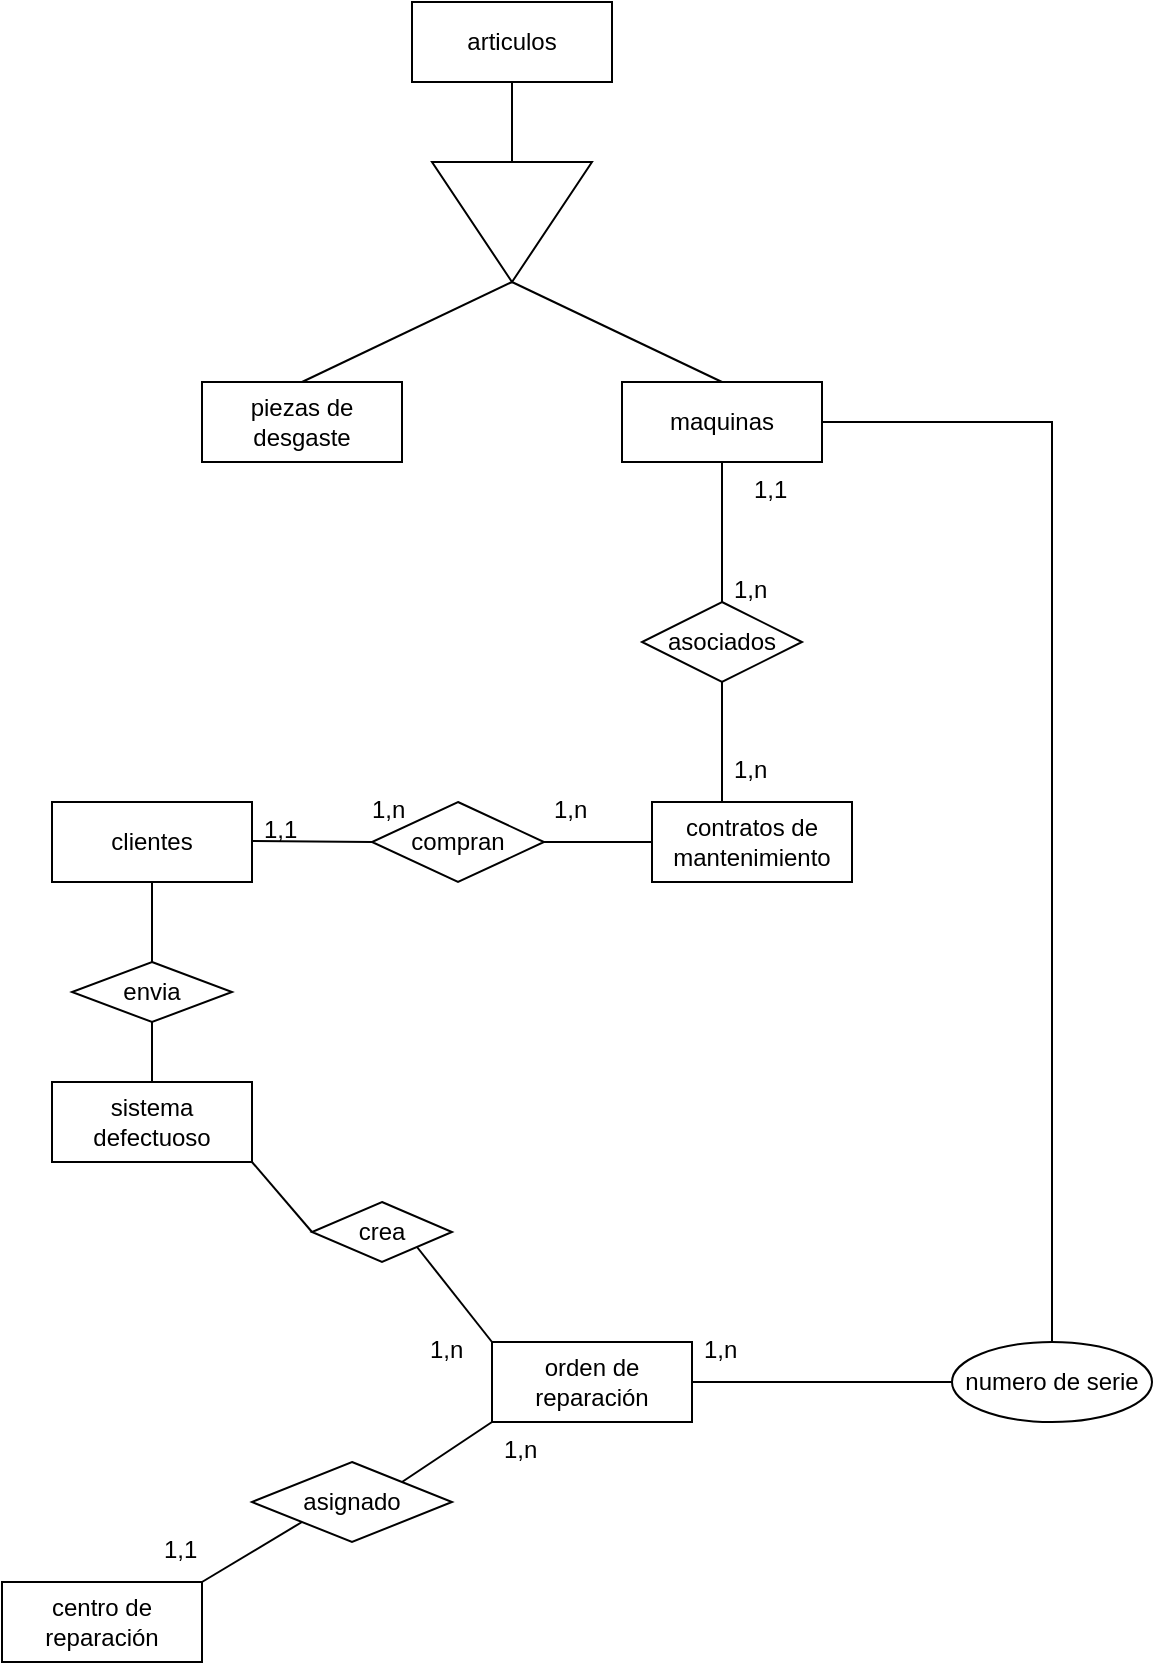 <mxfile version="22.0.3" type="device">
  <diagram name="Página-1" id="gSLJwfsBdRyJ_WMyY5uk">
    <mxGraphModel dx="1674" dy="836" grid="1" gridSize="10" guides="1" tooltips="1" connect="1" arrows="1" fold="1" page="1" pageScale="1" pageWidth="827" pageHeight="1169" math="0" shadow="0">
      <root>
        <mxCell id="0" />
        <mxCell id="1" parent="0" />
        <mxCell id="tNHOyRQGqFNAR__83JqP-2" value="articulos" style="whiteSpace=wrap;html=1;align=center;" parent="1" vertex="1">
          <mxGeometry x="400" y="120" width="100" height="40" as="geometry" />
        </mxCell>
        <mxCell id="tNHOyRQGqFNAR__83JqP-4" value="" style="endArrow=none;html=1;rounded=0;exitX=0.5;exitY=0;exitDx=0;exitDy=0;" parent="1" target="tNHOyRQGqFNAR__83JqP-2" edge="1">
          <mxGeometry relative="1" as="geometry">
            <mxPoint x="450" y="210" as="sourcePoint" />
            <mxPoint x="570" y="430" as="targetPoint" />
          </mxGeometry>
        </mxCell>
        <mxCell id="tNHOyRQGqFNAR__83JqP-5" value="piezas de desgaste" style="whiteSpace=wrap;html=1;align=center;" parent="1" vertex="1">
          <mxGeometry x="295" y="310" width="100" height="40" as="geometry" />
        </mxCell>
        <mxCell id="tNHOyRQGqFNAR__83JqP-7" value="maquinas" style="whiteSpace=wrap;html=1;align=center;" parent="1" vertex="1">
          <mxGeometry x="505" y="310" width="100" height="40" as="geometry" />
        </mxCell>
        <mxCell id="tNHOyRQGqFNAR__83JqP-9" value="" style="triangle;whiteSpace=wrap;html=1;rotation=90;" parent="1" vertex="1">
          <mxGeometry x="420" y="190" width="60" height="80" as="geometry" />
        </mxCell>
        <mxCell id="tNHOyRQGqFNAR__83JqP-11" value="" style="endArrow=none;html=1;rounded=0;entryX=1;entryY=0.5;entryDx=0;entryDy=0;exitX=0.5;exitY=0;exitDx=0;exitDy=0;" parent="1" source="tNHOyRQGqFNAR__83JqP-5" target="tNHOyRQGqFNAR__83JqP-9" edge="1">
          <mxGeometry relative="1" as="geometry">
            <mxPoint x="400" y="430" as="sourcePoint" />
            <mxPoint x="560" y="430" as="targetPoint" />
          </mxGeometry>
        </mxCell>
        <mxCell id="tNHOyRQGqFNAR__83JqP-12" value="" style="endArrow=none;html=1;rounded=0;entryX=1;entryY=0.5;entryDx=0;entryDy=0;exitX=0.5;exitY=0;exitDx=0;exitDy=0;" parent="1" source="tNHOyRQGqFNAR__83JqP-7" target="tNHOyRQGqFNAR__83JqP-9" edge="1">
          <mxGeometry relative="1" as="geometry">
            <mxPoint x="355" y="320" as="sourcePoint" />
            <mxPoint x="460" y="270" as="targetPoint" />
          </mxGeometry>
        </mxCell>
        <mxCell id="tNHOyRQGqFNAR__83JqP-13" value="clientes" style="whiteSpace=wrap;html=1;align=center;" parent="1" vertex="1">
          <mxGeometry x="220" y="520" width="100" height="40" as="geometry" />
        </mxCell>
        <mxCell id="tNHOyRQGqFNAR__83JqP-15" value="compran" style="shape=rhombus;perimeter=rhombusPerimeter;whiteSpace=wrap;html=1;align=center;" parent="1" vertex="1">
          <mxGeometry x="380" y="520" width="86" height="40" as="geometry" />
        </mxCell>
        <mxCell id="tNHOyRQGqFNAR__83JqP-16" value="contratos de mantenimiento" style="whiteSpace=wrap;html=1;align=center;" parent="1" vertex="1">
          <mxGeometry x="520" y="520" width="100" height="40" as="geometry" />
        </mxCell>
        <mxCell id="tNHOyRQGqFNAR__83JqP-17" value="" style="endArrow=none;html=1;rounded=0;entryX=0;entryY=0.5;entryDx=0;entryDy=0;" parent="1" target="tNHOyRQGqFNAR__83JqP-15" edge="1">
          <mxGeometry relative="1" as="geometry">
            <mxPoint x="320" y="539.5" as="sourcePoint" />
            <mxPoint x="480" y="539.5" as="targetPoint" />
          </mxGeometry>
        </mxCell>
        <mxCell id="tNHOyRQGqFNAR__83JqP-18" value="" style="endArrow=none;html=1;rounded=0;exitX=1;exitY=0.5;exitDx=0;exitDy=0;" parent="1" source="tNHOyRQGqFNAR__83JqP-15" target="tNHOyRQGqFNAR__83JqP-16" edge="1">
          <mxGeometry relative="1" as="geometry">
            <mxPoint x="445" y="490" as="sourcePoint" />
            <mxPoint x="605" y="490" as="targetPoint" />
          </mxGeometry>
        </mxCell>
        <mxCell id="tNHOyRQGqFNAR__83JqP-19" value="asociados" style="shape=rhombus;perimeter=rhombusPerimeter;whiteSpace=wrap;html=1;align=center;" parent="1" vertex="1">
          <mxGeometry x="515" y="420" width="80" height="40" as="geometry" />
        </mxCell>
        <mxCell id="tNHOyRQGqFNAR__83JqP-20" value="" style="endArrow=none;html=1;rounded=0;entryX=0.5;entryY=1;entryDx=0;entryDy=0;exitX=0.5;exitY=0;exitDx=0;exitDy=0;" parent="1" source="tNHOyRQGqFNAR__83JqP-19" target="tNHOyRQGqFNAR__83JqP-7" edge="1">
          <mxGeometry relative="1" as="geometry">
            <mxPoint x="340" y="430" as="sourcePoint" />
            <mxPoint x="500" y="430" as="targetPoint" />
          </mxGeometry>
        </mxCell>
        <mxCell id="tNHOyRQGqFNAR__83JqP-21" value="" style="endArrow=none;html=1;rounded=0;entryX=0.5;entryY=1;entryDx=0;entryDy=0;" parent="1" target="tNHOyRQGqFNAR__83JqP-19" edge="1">
          <mxGeometry relative="1" as="geometry">
            <mxPoint x="555" y="520" as="sourcePoint" />
            <mxPoint x="500" y="430" as="targetPoint" />
          </mxGeometry>
        </mxCell>
        <mxCell id="tNHOyRQGqFNAR__83JqP-22" value="sistema defectuoso" style="whiteSpace=wrap;html=1;align=center;" parent="1" vertex="1">
          <mxGeometry x="220" y="660" width="100" height="40" as="geometry" />
        </mxCell>
        <mxCell id="tNHOyRQGqFNAR__83JqP-23" value="envia" style="shape=rhombus;perimeter=rhombusPerimeter;whiteSpace=wrap;html=1;align=center;" parent="1" vertex="1">
          <mxGeometry x="230" y="600" width="80" height="30" as="geometry" />
        </mxCell>
        <mxCell id="tNHOyRQGqFNAR__83JqP-24" value="" style="endArrow=none;html=1;rounded=0;exitX=0.5;exitY=1;exitDx=0;exitDy=0;entryX=0.5;entryY=0;entryDx=0;entryDy=0;" parent="1" source="tNHOyRQGqFNAR__83JqP-13" target="tNHOyRQGqFNAR__83JqP-23" edge="1">
          <mxGeometry relative="1" as="geometry">
            <mxPoint x="340" y="430" as="sourcePoint" />
            <mxPoint x="500" y="430" as="targetPoint" />
          </mxGeometry>
        </mxCell>
        <mxCell id="tNHOyRQGqFNAR__83JqP-25" value="" style="endArrow=none;html=1;rounded=0;exitX=0.5;exitY=1;exitDx=0;exitDy=0;entryX=0.5;entryY=0;entryDx=0;entryDy=0;" parent="1" source="tNHOyRQGqFNAR__83JqP-23" target="tNHOyRQGqFNAR__83JqP-22" edge="1">
          <mxGeometry relative="1" as="geometry">
            <mxPoint x="280" y="570" as="sourcePoint" />
            <mxPoint x="280" y="610" as="targetPoint" />
          </mxGeometry>
        </mxCell>
        <mxCell id="tNHOyRQGqFNAR__83JqP-27" value="orden de reparación" style="whiteSpace=wrap;html=1;align=center;" parent="1" vertex="1">
          <mxGeometry x="440" y="790" width="100" height="40" as="geometry" />
        </mxCell>
        <mxCell id="tNHOyRQGqFNAR__83JqP-28" value="" style="endArrow=none;html=1;rounded=0;entryX=0;entryY=0;entryDx=0;entryDy=0;exitX=1;exitY=1;exitDx=0;exitDy=0;" parent="1" source="tNHOyRQGqFNAR__83JqP-26" target="tNHOyRQGqFNAR__83JqP-27" edge="1">
          <mxGeometry relative="1" as="geometry">
            <mxPoint x="340" y="630" as="sourcePoint" />
            <mxPoint x="500" y="630" as="targetPoint" />
          </mxGeometry>
        </mxCell>
        <mxCell id="tNHOyRQGqFNAR__83JqP-29" value="" style="endArrow=none;html=1;rounded=0;entryX=0;entryY=0.5;entryDx=0;entryDy=0;exitX=1;exitY=1;exitDx=0;exitDy=0;" parent="1" source="tNHOyRQGqFNAR__83JqP-22" target="tNHOyRQGqFNAR__83JqP-26" edge="1">
          <mxGeometry relative="1" as="geometry">
            <mxPoint x="320" y="700" as="sourcePoint" />
            <mxPoint x="440" y="810" as="targetPoint" />
          </mxGeometry>
        </mxCell>
        <mxCell id="tNHOyRQGqFNAR__83JqP-26" value="crea" style="shape=rhombus;perimeter=rhombusPerimeter;whiteSpace=wrap;html=1;align=center;" parent="1" vertex="1">
          <mxGeometry x="350" y="720" width="70" height="30" as="geometry" />
        </mxCell>
        <mxCell id="tNHOyRQGqFNAR__83JqP-30" value="numero de serie" style="ellipse;whiteSpace=wrap;html=1;align=center;" parent="1" vertex="1">
          <mxGeometry x="670" y="790" width="100" height="40" as="geometry" />
        </mxCell>
        <mxCell id="tNHOyRQGqFNAR__83JqP-33" value="" style="endArrow=none;html=1;rounded=0;exitX=1;exitY=0.5;exitDx=0;exitDy=0;" parent="1" source="tNHOyRQGqFNAR__83JqP-27" target="tNHOyRQGqFNAR__83JqP-30" edge="1">
          <mxGeometry relative="1" as="geometry">
            <mxPoint x="340" y="630" as="sourcePoint" />
            <mxPoint x="500" y="630" as="targetPoint" />
          </mxGeometry>
        </mxCell>
        <mxCell id="tNHOyRQGqFNAR__83JqP-34" value="" style="endArrow=none;html=1;rounded=0;exitX=1;exitY=0.5;exitDx=0;exitDy=0;entryX=0.5;entryY=0;entryDx=0;entryDy=0;" parent="1" source="tNHOyRQGqFNAR__83JqP-7" target="tNHOyRQGqFNAR__83JqP-30" edge="1">
          <mxGeometry relative="1" as="geometry">
            <mxPoint x="590" y="740" as="sourcePoint" />
            <mxPoint x="720" y="740" as="targetPoint" />
            <Array as="points">
              <mxPoint x="720" y="330" />
            </Array>
          </mxGeometry>
        </mxCell>
        <mxCell id="tNHOyRQGqFNAR__83JqP-35" value="centro de reparación" style="whiteSpace=wrap;html=1;align=center;" parent="1" vertex="1">
          <mxGeometry x="195" y="910" width="100" height="40" as="geometry" />
        </mxCell>
        <mxCell id="tNHOyRQGqFNAR__83JqP-37" value="" style="endArrow=none;html=1;rounded=0;exitX=1;exitY=0;exitDx=0;exitDy=0;entryX=0;entryY=1;entryDx=0;entryDy=0;" parent="1" source="tNHOyRQGqFNAR__83JqP-36" target="tNHOyRQGqFNAR__83JqP-27" edge="1">
          <mxGeometry relative="1" as="geometry">
            <mxPoint x="340" y="630" as="sourcePoint" />
            <mxPoint x="500" y="630" as="targetPoint" />
          </mxGeometry>
        </mxCell>
        <mxCell id="tNHOyRQGqFNAR__83JqP-38" value="" style="endArrow=none;html=1;rounded=0;exitX=1;exitY=0;exitDx=0;exitDy=0;entryX=0;entryY=1;entryDx=0;entryDy=0;" parent="1" source="tNHOyRQGqFNAR__83JqP-35" target="tNHOyRQGqFNAR__83JqP-36" edge="1">
          <mxGeometry relative="1" as="geometry">
            <mxPoint x="295" y="910" as="sourcePoint" />
            <mxPoint x="440" y="830" as="targetPoint" />
          </mxGeometry>
        </mxCell>
        <mxCell id="tNHOyRQGqFNAR__83JqP-36" value="asignado" style="shape=rhombus;perimeter=rhombusPerimeter;whiteSpace=wrap;html=1;align=center;" parent="1" vertex="1">
          <mxGeometry x="320" y="850" width="100" height="40" as="geometry" />
        </mxCell>
        <mxCell id="ylPrs7xDZv7uMwZWcWqE-1" value="1,1" style="text;strokeColor=none;fillColor=none;spacingLeft=4;spacingRight=4;overflow=hidden;rotatable=0;points=[[0,0.5],[1,0.5]];portConstraint=eastwest;fontSize=12;whiteSpace=wrap;html=1;" vertex="1" parent="1">
          <mxGeometry x="270" y="880" width="40" height="30" as="geometry" />
        </mxCell>
        <mxCell id="ylPrs7xDZv7uMwZWcWqE-5" value="1,n" style="text;strokeColor=none;fillColor=none;spacingLeft=4;spacingRight=4;overflow=hidden;rotatable=0;points=[[0,0.5],[1,0.5]];portConstraint=eastwest;fontSize=12;whiteSpace=wrap;html=1;" vertex="1" parent="1">
          <mxGeometry x="555" y="400" width="40" height="30" as="geometry" />
        </mxCell>
        <mxCell id="ylPrs7xDZv7uMwZWcWqE-6" value="1,n" style="text;strokeColor=none;fillColor=none;spacingLeft=4;spacingRight=4;overflow=hidden;rotatable=0;points=[[0,0.5],[1,0.5]];portConstraint=eastwest;fontSize=12;whiteSpace=wrap;html=1;" vertex="1" parent="1">
          <mxGeometry x="440" y="830" width="40" height="30" as="geometry" />
        </mxCell>
        <mxCell id="ylPrs7xDZv7uMwZWcWqE-7" value="1,n" style="text;strokeColor=none;fillColor=none;spacingLeft=4;spacingRight=4;overflow=hidden;rotatable=0;points=[[0,0.5],[1,0.5]];portConstraint=eastwest;fontSize=12;whiteSpace=wrap;html=1;" vertex="1" parent="1">
          <mxGeometry x="403" y="780" width="40" height="30" as="geometry" />
        </mxCell>
        <mxCell id="ylPrs7xDZv7uMwZWcWqE-8" value="1,n" style="text;strokeColor=none;fillColor=none;spacingLeft=4;spacingRight=4;overflow=hidden;rotatable=0;points=[[0,0.5],[1,0.5]];portConstraint=eastwest;fontSize=12;whiteSpace=wrap;html=1;" vertex="1" parent="1">
          <mxGeometry x="540" y="780" width="40" height="30" as="geometry" />
        </mxCell>
        <mxCell id="ylPrs7xDZv7uMwZWcWqE-9" value="1,1" style="text;strokeColor=none;fillColor=none;spacingLeft=4;spacingRight=4;overflow=hidden;rotatable=0;points=[[0,0.5],[1,0.5]];portConstraint=eastwest;fontSize=12;whiteSpace=wrap;html=1;" vertex="1" parent="1">
          <mxGeometry x="565" y="350" width="40" height="30" as="geometry" />
        </mxCell>
        <mxCell id="ylPrs7xDZv7uMwZWcWqE-10" value="1,n" style="text;strokeColor=none;fillColor=none;spacingLeft=4;spacingRight=4;overflow=hidden;rotatable=0;points=[[0,0.5],[1,0.5]];portConstraint=eastwest;fontSize=12;whiteSpace=wrap;html=1;" vertex="1" parent="1">
          <mxGeometry x="555" y="490" width="40" height="30" as="geometry" />
        </mxCell>
        <mxCell id="ylPrs7xDZv7uMwZWcWqE-11" value="1,n" style="text;strokeColor=none;fillColor=none;spacingLeft=4;spacingRight=4;overflow=hidden;rotatable=0;points=[[0,0.5],[1,0.5]];portConstraint=eastwest;fontSize=12;whiteSpace=wrap;html=1;" vertex="1" parent="1">
          <mxGeometry x="465" y="510" width="40" height="30" as="geometry" />
        </mxCell>
        <mxCell id="ylPrs7xDZv7uMwZWcWqE-12" value="1,n" style="text;strokeColor=none;fillColor=none;spacingLeft=4;spacingRight=4;overflow=hidden;rotatable=0;points=[[0,0.5],[1,0.5]];portConstraint=eastwest;fontSize=12;whiteSpace=wrap;html=1;" vertex="1" parent="1">
          <mxGeometry x="373.5" y="510" width="40" height="30" as="geometry" />
        </mxCell>
        <mxCell id="ylPrs7xDZv7uMwZWcWqE-13" value="1,1" style="text;strokeColor=none;fillColor=none;spacingLeft=4;spacingRight=4;overflow=hidden;rotatable=0;points=[[0,0.5],[1,0.5]];portConstraint=eastwest;fontSize=12;whiteSpace=wrap;html=1;" vertex="1" parent="1">
          <mxGeometry x="320" y="520" width="40" height="30" as="geometry" />
        </mxCell>
      </root>
    </mxGraphModel>
  </diagram>
</mxfile>
